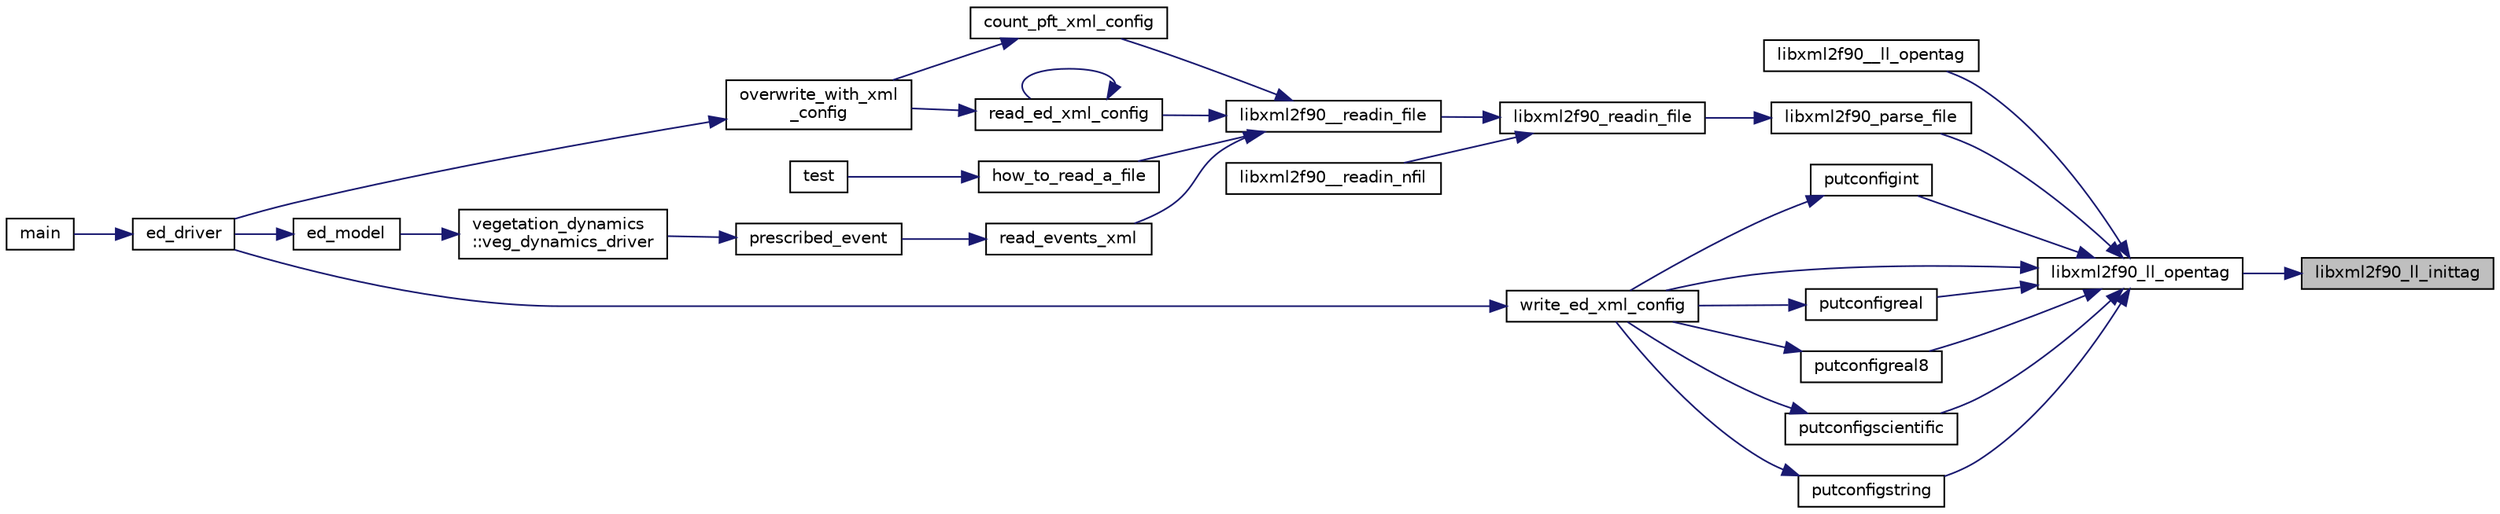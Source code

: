 digraph "libxml2f90_ll_inittag"
{
 // LATEX_PDF_SIZE
  edge [fontname="Helvetica",fontsize="10",labelfontname="Helvetica",labelfontsize="10"];
  node [fontname="Helvetica",fontsize="10",shape=record];
  rankdir="RL";
  Node1 [label="libxml2f90_ll_inittag",height=0.2,width=0.4,color="black", fillcolor="grey75", style="filled", fontcolor="black",tooltip=" "];
  Node1 -> Node2 [dir="back",color="midnightblue",fontsize="10",style="solid"];
  Node2 [label="libxml2f90_ll_opentag",height=0.2,width=0.4,color="black", fillcolor="white", style="filled",URL="$libxml2f90_8f90__pp_8f90.html#a102819b1160e7cccf698c60979acaef5",tooltip=" "];
  Node2 -> Node3 [dir="back",color="midnightblue",fontsize="10",style="solid"];
  Node3 [label="libxml2f90__ll_opentag",height=0.2,width=0.4,color="black", fillcolor="white", style="filled",URL="$libxml2f90_8f90__pp_8f90.html#a113f047d3ac5fe6e1573d1c123afbd87",tooltip=" "];
  Node2 -> Node4 [dir="back",color="midnightblue",fontsize="10",style="solid"];
  Node4 [label="libxml2f90_parse_file",height=0.2,width=0.4,color="black", fillcolor="white", style="filled",URL="$libxml2f90_8f90__pp_8f90.html#a41bf2706485a325b4b1515c83ac50a67",tooltip=" "];
  Node4 -> Node5 [dir="back",color="midnightblue",fontsize="10",style="solid"];
  Node5 [label="libxml2f90_readin_file",height=0.2,width=0.4,color="black", fillcolor="white", style="filled",URL="$libxml2f90_8f90__pp_8f90.html#ae414619cb8c245cec37ab69b1acd4482",tooltip=" "];
  Node5 -> Node6 [dir="back",color="midnightblue",fontsize="10",style="solid"];
  Node6 [label="libxml2f90__readin_file",height=0.2,width=0.4,color="black", fillcolor="white", style="filled",URL="$libxml2f90_8f90__pp_8f90.html#a9bbaec04b4014748bfea3b37b0a13f4a",tooltip=" "];
  Node6 -> Node7 [dir="back",color="midnightblue",fontsize="10",style="solid"];
  Node7 [label="count_pft_xml_config",height=0.2,width=0.4,color="black", fillcolor="white", style="filled",URL="$ed__xml__config_8f90.html#a86b17f0ea1e5298fb9d4747819cf4f10",tooltip=" "];
  Node7 -> Node8 [dir="back",color="midnightblue",fontsize="10",style="solid"];
  Node8 [label="overwrite_with_xml\l_config",height=0.2,width=0.4,color="black", fillcolor="white", style="filled",URL="$ed__params_8f90.html#a2c0c887700d85a5be6fbd26b071c8da6",tooltip=" "];
  Node8 -> Node9 [dir="back",color="midnightblue",fontsize="10",style="solid"];
  Node9 [label="ed_driver",height=0.2,width=0.4,color="black", fillcolor="white", style="filled",URL="$ed__driver_8_f90.html#a5706bd8bee60960fe8166de1870e47da",tooltip=" "];
  Node9 -> Node10 [dir="back",color="midnightblue",fontsize="10",style="solid"];
  Node10 [label="main",height=0.2,width=0.4,color="black", fillcolor="white", style="filled",URL="$edmain_8_f90.html#a8ec2266d83cd6c0b762cbcbc92c0af3d",tooltip=" "];
  Node6 -> Node11 [dir="back",color="midnightblue",fontsize="10",style="solid"];
  Node11 [label="how_to_read_a_file",height=0.2,width=0.4,color="black", fillcolor="white", style="filled",URL="$libxml2f90_8f90__pp_8f90.html#a5522c3c4e981b0b62e1ddd6f3d77ba44",tooltip=" "];
  Node11 -> Node12 [dir="back",color="midnightblue",fontsize="10",style="solid"];
  Node12 [label="test",height=0.2,width=0.4,color="black", fillcolor="white", style="filled",URL="$libxml2f90_8f90__pp_8f90.html#a538115974c74d38b05d3ff4d4aa7d712",tooltip=" "];
  Node6 -> Node13 [dir="back",color="midnightblue",fontsize="10",style="solid"];
  Node13 [label="read_ed_xml_config",height=0.2,width=0.4,color="black", fillcolor="white", style="filled",URL="$ed__xml__config_8f90.html#accb60513f4c46e691fcd1f96c1e9df36",tooltip=" "];
  Node13 -> Node8 [dir="back",color="midnightblue",fontsize="10",style="solid"];
  Node13 -> Node13 [dir="back",color="midnightblue",fontsize="10",style="solid"];
  Node6 -> Node14 [dir="back",color="midnightblue",fontsize="10",style="solid"];
  Node14 [label="read_events_xml",height=0.2,width=0.4,color="black", fillcolor="white", style="filled",URL="$events_8f90.html#a88f99ba09eb95b65d497f6bd8bddaa65",tooltip=" "];
  Node14 -> Node15 [dir="back",color="midnightblue",fontsize="10",style="solid"];
  Node15 [label="prescribed_event",height=0.2,width=0.4,color="black", fillcolor="white", style="filled",URL="$events_8f90.html#ad9f17e2da07d80a0734f81d8b2e27d25",tooltip=" "];
  Node15 -> Node16 [dir="back",color="midnightblue",fontsize="10",style="solid"];
  Node16 [label="vegetation_dynamics\l::veg_dynamics_driver",height=0.2,width=0.4,color="black", fillcolor="white", style="filled",URL="$namespacevegetation__dynamics.html#ac0aac7ba29275bab000373bd850a36e6",tooltip=" "];
  Node16 -> Node17 [dir="back",color="midnightblue",fontsize="10",style="solid"];
  Node17 [label="ed_model",height=0.2,width=0.4,color="black", fillcolor="white", style="filled",URL="$ed__model_8_f90.html#a9804b9ca3fcb1b4e17171d786d50c32c",tooltip="Begins, updates, and outputs results from ecosystem simulation."];
  Node17 -> Node9 [dir="back",color="midnightblue",fontsize="10",style="solid"];
  Node5 -> Node18 [dir="back",color="midnightblue",fontsize="10",style="solid"];
  Node18 [label="libxml2f90__readin_nfil",height=0.2,width=0.4,color="black", fillcolor="white", style="filled",URL="$libxml2f90_8f90__pp_8f90.html#affef5dd7f09b41951ccedbf9e0c48bc0",tooltip=" "];
  Node2 -> Node19 [dir="back",color="midnightblue",fontsize="10",style="solid"];
  Node19 [label="putconfigint",height=0.2,width=0.4,color="black", fillcolor="white", style="filled",URL="$ed__xml__config_8f90.html#a026dfa9d8dcef5376fdabe6f581cc5e6",tooltip=" "];
  Node19 -> Node20 [dir="back",color="midnightblue",fontsize="10",style="solid"];
  Node20 [label="write_ed_xml_config",height=0.2,width=0.4,color="black", fillcolor="white", style="filled",URL="$ed__xml__config_8f90.html#adac334da78b1efa5c92f7caf53e2d855",tooltip=" "];
  Node20 -> Node9 [dir="back",color="midnightblue",fontsize="10",style="solid"];
  Node2 -> Node21 [dir="back",color="midnightblue",fontsize="10",style="solid"];
  Node21 [label="putconfigreal",height=0.2,width=0.4,color="black", fillcolor="white", style="filled",URL="$ed__xml__config_8f90.html#aefca40b018b8204a43d2c6822a83dee9",tooltip=" "];
  Node21 -> Node20 [dir="back",color="midnightblue",fontsize="10",style="solid"];
  Node2 -> Node22 [dir="back",color="midnightblue",fontsize="10",style="solid"];
  Node22 [label="putconfigreal8",height=0.2,width=0.4,color="black", fillcolor="white", style="filled",URL="$ed__xml__config_8f90.html#ad862c7defff292e3810aa4ee8a730a35",tooltip=" "];
  Node22 -> Node20 [dir="back",color="midnightblue",fontsize="10",style="solid"];
  Node2 -> Node23 [dir="back",color="midnightblue",fontsize="10",style="solid"];
  Node23 [label="putconfigscientific",height=0.2,width=0.4,color="black", fillcolor="white", style="filled",URL="$ed__xml__config_8f90.html#a7091c0c5b8b8b7d13be753de7898f984",tooltip=" "];
  Node23 -> Node20 [dir="back",color="midnightblue",fontsize="10",style="solid"];
  Node2 -> Node24 [dir="back",color="midnightblue",fontsize="10",style="solid"];
  Node24 [label="putconfigstring",height=0.2,width=0.4,color="black", fillcolor="white", style="filled",URL="$ed__xml__config_8f90.html#aac9f776b36e63aa8454d3841e3fda182",tooltip=" "];
  Node24 -> Node20 [dir="back",color="midnightblue",fontsize="10",style="solid"];
  Node2 -> Node20 [dir="back",color="midnightblue",fontsize="10",style="solid"];
}
